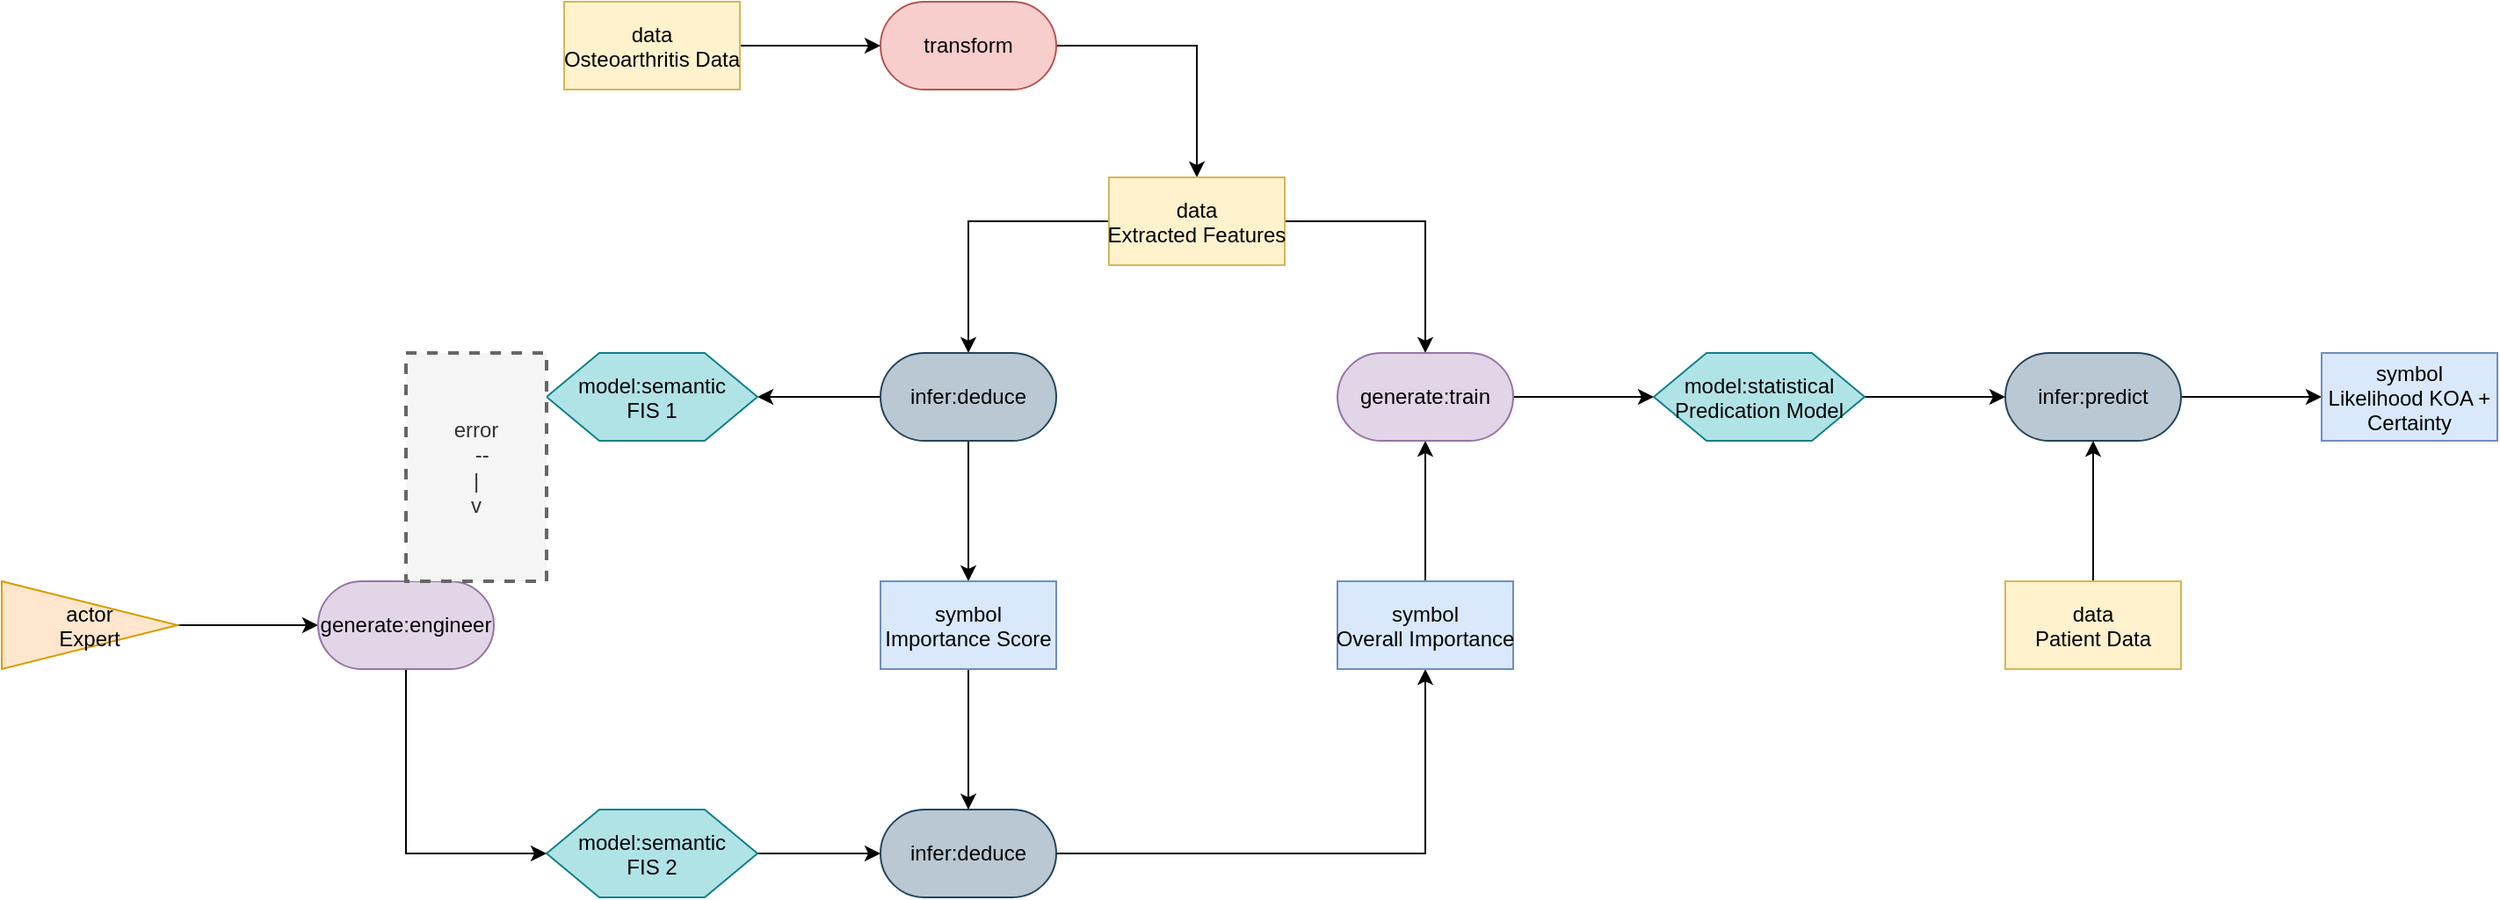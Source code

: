 <mxfile version="27.1.6" pages="2">
  <diagram name="Page-1" id="5jGwGDbIFmNdDlQWIyDG">
    <mxGraphModel dx="1572" dy="942" grid="1" gridSize="10" guides="1" tooltips="1" connect="1" arrows="1" fold="1" page="1" pageScale="1" pageWidth="3300" pageHeight="4681" math="0" shadow="0">
      <root>
        <mxCell id="0" />
        <mxCell id="1" parent="0" />
        <mxCell id="bAS_3HDvZGofkfSJnZUk-4" style="edgeStyle=orthogonalEdgeStyle;rounded=0;orthogonalLoop=1;jettySize=auto;html=1;exitX=1;exitY=0.5;exitDx=0;exitDy=0;entryX=0;entryY=0.5;entryDx=0;entryDy=0;" parent="1" source="bAS_3HDvZGofkfSJnZUk-2" target="bAS_3HDvZGofkfSJnZUk-3" edge="1">
          <mxGeometry relative="1" as="geometry" />
        </mxCell>
        <mxCell id="bAS_3HDvZGofkfSJnZUk-2" value="data&#xa;Osteoarthritis Data" style="rectangle;fillColor=#fff2cc;strokeColor=#d6b656;" parent="1" name="data" vertex="1">
          <mxGeometry x="540" y="270" width="100" height="50" as="geometry" />
        </mxCell>
        <mxCell id="bAS_3HDvZGofkfSJnZUk-6" style="edgeStyle=orthogonalEdgeStyle;rounded=0;orthogonalLoop=1;jettySize=auto;html=1;exitX=1;exitY=0.5;exitDx=0;exitDy=0;entryX=0.5;entryY=0;entryDx=0;entryDy=0;" parent="1" source="bAS_3HDvZGofkfSJnZUk-3" target="bAS_3HDvZGofkfSJnZUk-5" edge="1">
          <mxGeometry relative="1" as="geometry" />
        </mxCell>
        <mxCell id="bAS_3HDvZGofkfSJnZUk-3" value="transform" style="rounded=1;whiteSpace=wrap;html=1;arcSize=50;fillColor=#f8cecc;strokeColor=#b85450;" parent="1" name="transform" vertex="1">
          <mxGeometry x="720" y="270" width="100" height="50" as="geometry" />
        </mxCell>
        <mxCell id="bAS_3HDvZGofkfSJnZUk-8" style="edgeStyle=orthogonalEdgeStyle;rounded=0;orthogonalLoop=1;jettySize=auto;html=1;exitX=0;exitY=0.5;exitDx=0;exitDy=0;entryX=0.5;entryY=0;entryDx=0;entryDy=0;" parent="1" source="bAS_3HDvZGofkfSJnZUk-5" target="bAS_3HDvZGofkfSJnZUk-7" edge="1">
          <mxGeometry relative="1" as="geometry" />
        </mxCell>
        <mxCell id="bAS_3HDvZGofkfSJnZUk-28" style="edgeStyle=orthogonalEdgeStyle;rounded=0;orthogonalLoop=1;jettySize=auto;html=1;exitX=1;exitY=0.5;exitDx=0;exitDy=0;entryX=0.5;entryY=0;entryDx=0;entryDy=0;" parent="1" source="bAS_3HDvZGofkfSJnZUk-5" target="bAS_3HDvZGofkfSJnZUk-27" edge="1">
          <mxGeometry relative="1" as="geometry" />
        </mxCell>
        <mxCell id="bAS_3HDvZGofkfSJnZUk-5" value="data&#xa;Extracted Features" style="rectangle;fillColor=#fff2cc;strokeColor=#d6b656;" parent="1" name="data" vertex="1">
          <mxGeometry x="850" y="370" width="100" height="50" as="geometry" />
        </mxCell>
        <mxCell id="bAS_3HDvZGofkfSJnZUk-23" style="edgeStyle=orthogonalEdgeStyle;rounded=0;orthogonalLoop=1;jettySize=auto;html=1;exitX=0.5;exitY=1;exitDx=0;exitDy=0;entryX=0.5;entryY=0;entryDx=0;entryDy=0;" parent="1" source="bAS_3HDvZGofkfSJnZUk-7" target="bAS_3HDvZGofkfSJnZUk-22" edge="1">
          <mxGeometry relative="1" as="geometry" />
        </mxCell>
        <mxCell id="bAS_3HDvZGofkfSJnZUk-42" style="edgeStyle=orthogonalEdgeStyle;rounded=0;orthogonalLoop=1;jettySize=auto;html=1;exitX=0;exitY=0.5;exitDx=0;exitDy=0;entryX=1;entryY=0.5;entryDx=0;entryDy=0;" parent="1" source="bAS_3HDvZGofkfSJnZUk-7" target="bAS_3HDvZGofkfSJnZUk-9" edge="1">
          <mxGeometry relative="1" as="geometry" />
        </mxCell>
        <mxCell id="bAS_3HDvZGofkfSJnZUk-7" value="infer:deduce" style="rounded=1;whiteSpace=wrap;html=1;arcSize=50;fillColor=#bac8d3;strokeColor=#23445d;" parent="1" name="infer:deduce" vertex="1">
          <mxGeometry x="720" y="470" width="100" height="50" as="geometry" />
        </mxCell>
        <mxCell id="bAS_3HDvZGofkfSJnZUk-9" value="model:semantic&#xa;FIS 1" style="shape=hexagon;perimeter=hexagonPerimeter2;fillColor=#b0e3e6;strokeColor=#0e8088;" parent="1" name="model" vertex="1">
          <mxGeometry x="530" y="470" width="120" height="50" as="geometry" />
        </mxCell>
        <mxCell id="bAS_3HDvZGofkfSJnZUk-11" style="edgeStyle=orthogonalEdgeStyle;rounded=0;orthogonalLoop=1;jettySize=auto;html=1;exitX=1;exitY=0.5;exitDx=0;exitDy=0;entryX=0;entryY=0.5;entryDx=0;entryDy=0;" parent="1" source="bAS_3HDvZGofkfSJnZUk-12" target="bAS_3HDvZGofkfSJnZUk-14" edge="1">
          <mxGeometry relative="1" as="geometry" />
        </mxCell>
        <mxCell id="bAS_3HDvZGofkfSJnZUk-12" value="actor&#xa;Expert" style="triangle;fillColor=#ffe6cc;strokeColor=#d79b00;" parent="1" name="actor" vertex="1">
          <mxGeometry x="220" y="600" width="100" height="50" as="geometry" />
        </mxCell>
        <mxCell id="bAS_3HDvZGofkfSJnZUk-18" style="edgeStyle=orthogonalEdgeStyle;rounded=0;orthogonalLoop=1;jettySize=auto;html=1;exitX=0.5;exitY=1;exitDx=0;exitDy=0;entryX=0;entryY=0.5;entryDx=0;entryDy=0;" parent="1" source="bAS_3HDvZGofkfSJnZUk-14" target="bAS_3HDvZGofkfSJnZUk-15" edge="1">
          <mxGeometry relative="1" as="geometry" />
        </mxCell>
        <mxCell id="bAS_3HDvZGofkfSJnZUk-14" value="generate:engineer" style="rounded=1;whiteSpace=wrap;html=1;arcSize=50;fillColor=#e1d5e7;strokeColor=#9673a6;" parent="1" name="generate:engineer" vertex="1">
          <mxGeometry x="400" y="600" width="100" height="50" as="geometry" />
        </mxCell>
        <mxCell id="bAS_3HDvZGofkfSJnZUk-21" style="edgeStyle=orthogonalEdgeStyle;rounded=0;orthogonalLoop=1;jettySize=auto;html=1;exitX=1;exitY=0.5;exitDx=0;exitDy=0;entryX=0;entryY=0.5;entryDx=0;entryDy=0;" parent="1" source="bAS_3HDvZGofkfSJnZUk-15" target="bAS_3HDvZGofkfSJnZUk-20" edge="1">
          <mxGeometry relative="1" as="geometry" />
        </mxCell>
        <mxCell id="bAS_3HDvZGofkfSJnZUk-15" value="model:semantic&#xa;FIS 2" style="shape=hexagon;perimeter=hexagonPerimeter2;fillColor=#b0e3e6;strokeColor=#0e8088;" parent="1" name="model" vertex="1">
          <mxGeometry x="530" y="730" width="120" height="50" as="geometry" />
        </mxCell>
        <mxCell id="bAS_3HDvZGofkfSJnZUk-19" value="&lt;div&gt;error&lt;/div&gt;&lt;div&gt;&amp;nbsp; --&lt;/div&gt;&lt;div&gt;|&lt;/div&gt;&lt;div&gt;v&lt;/div&gt;" style="text;html=1;align=center;verticalAlign=middle;whiteSpace=wrap;rounded=0;dashed=1;fillColor=#f5f5f5;fontColor=#333333;strokeColor=#666666;strokeWidth=2;" parent="1" name="text" vertex="1">
          <mxGeometry x="450" y="470" width="80" height="130" as="geometry" />
        </mxCell>
        <mxCell id="bAS_3HDvZGofkfSJnZUk-26" style="edgeStyle=orthogonalEdgeStyle;rounded=0;orthogonalLoop=1;jettySize=auto;html=1;exitX=1;exitY=0.5;exitDx=0;exitDy=0;entryX=0.5;entryY=1;entryDx=0;entryDy=0;" parent="1" source="bAS_3HDvZGofkfSJnZUk-20" target="bAS_3HDvZGofkfSJnZUk-25" edge="1">
          <mxGeometry relative="1" as="geometry" />
        </mxCell>
        <mxCell id="bAS_3HDvZGofkfSJnZUk-20" value="infer:deduce" style="rounded=1;whiteSpace=wrap;html=1;arcSize=50;fillColor=#bac8d3;strokeColor=#23445d;" parent="1" name="infer:deduce" vertex="1">
          <mxGeometry x="720" y="730" width="100" height="50" as="geometry" />
        </mxCell>
        <mxCell id="bAS_3HDvZGofkfSJnZUk-24" style="edgeStyle=orthogonalEdgeStyle;rounded=0;orthogonalLoop=1;jettySize=auto;html=1;exitX=0.5;exitY=1;exitDx=0;exitDy=0;entryX=0.5;entryY=0;entryDx=0;entryDy=0;" parent="1" source="bAS_3HDvZGofkfSJnZUk-22" target="bAS_3HDvZGofkfSJnZUk-20" edge="1">
          <mxGeometry relative="1" as="geometry" />
        </mxCell>
        <mxCell id="bAS_3HDvZGofkfSJnZUk-22" value="symbol&#xa;Importance Score" style="rectangle;fillColor=#dae8fc;strokeColor=#6c8ebf;" parent="1" name="symbol" vertex="1">
          <mxGeometry x="720" y="600" width="100" height="50" as="geometry" />
        </mxCell>
        <mxCell id="bAS_3HDvZGofkfSJnZUk-29" style="edgeStyle=orthogonalEdgeStyle;rounded=0;orthogonalLoop=1;jettySize=auto;html=1;exitX=0.5;exitY=0;exitDx=0;exitDy=0;entryX=0.5;entryY=1;entryDx=0;entryDy=0;" parent="1" source="bAS_3HDvZGofkfSJnZUk-25" target="bAS_3HDvZGofkfSJnZUk-27" edge="1">
          <mxGeometry relative="1" as="geometry" />
        </mxCell>
        <mxCell id="bAS_3HDvZGofkfSJnZUk-25" value="symbol&#xa;Overall Importance" style="rectangle;fillColor=#dae8fc;strokeColor=#6c8ebf;" parent="1" name="symbol" vertex="1">
          <mxGeometry x="980" y="600" width="100" height="50" as="geometry" />
        </mxCell>
        <mxCell id="bAS_3HDvZGofkfSJnZUk-31" style="edgeStyle=orthogonalEdgeStyle;rounded=0;orthogonalLoop=1;jettySize=auto;html=1;exitX=1;exitY=0.5;exitDx=0;exitDy=0;entryX=0;entryY=0.5;entryDx=0;entryDy=0;" parent="1" source="bAS_3HDvZGofkfSJnZUk-27" target="bAS_3HDvZGofkfSJnZUk-30" edge="1">
          <mxGeometry relative="1" as="geometry" />
        </mxCell>
        <mxCell id="bAS_3HDvZGofkfSJnZUk-27" value="generate:train" style="rounded=1;whiteSpace=wrap;html=1;arcSize=50;fillColor=#e1d5e7;strokeColor=#9673a6;" parent="1" name="generate:train" vertex="1">
          <mxGeometry x="980" y="470" width="100" height="50" as="geometry" />
        </mxCell>
        <mxCell id="bAS_3HDvZGofkfSJnZUk-34" style="edgeStyle=orthogonalEdgeStyle;rounded=0;orthogonalLoop=1;jettySize=auto;html=1;exitX=1;exitY=0.5;exitDx=0;exitDy=0;entryX=0;entryY=0.5;entryDx=0;entryDy=0;" parent="1" source="bAS_3HDvZGofkfSJnZUk-30" target="bAS_3HDvZGofkfSJnZUk-33" edge="1">
          <mxGeometry relative="1" as="geometry" />
        </mxCell>
        <mxCell id="bAS_3HDvZGofkfSJnZUk-30" value="model:statistical&#xa;Predication Model" style="shape=hexagon;perimeter=hexagonPerimeter2;fillColor=#b0e3e6;strokeColor=#0e8088;" parent="1" name="model" vertex="1">
          <mxGeometry x="1160" y="470" width="120" height="50" as="geometry" />
        </mxCell>
        <mxCell id="bAS_3HDvZGofkfSJnZUk-38" style="edgeStyle=orthogonalEdgeStyle;rounded=0;orthogonalLoop=1;jettySize=auto;html=1;exitX=1;exitY=0.5;exitDx=0;exitDy=0;entryX=0;entryY=0.5;entryDx=0;entryDy=0;" parent="1" source="bAS_3HDvZGofkfSJnZUk-33" target="bAS_3HDvZGofkfSJnZUk-37" edge="1">
          <mxGeometry relative="1" as="geometry" />
        </mxCell>
        <mxCell id="bAS_3HDvZGofkfSJnZUk-33" value="infer:predict" style="rounded=1;whiteSpace=wrap;html=1;arcSize=50;fillColor=#bac8d3;strokeColor=#23445d;" parent="1" name="infer:deduce" vertex="1">
          <mxGeometry x="1360" y="470" width="100" height="50" as="geometry" />
        </mxCell>
        <mxCell id="bAS_3HDvZGofkfSJnZUk-36" style="edgeStyle=orthogonalEdgeStyle;rounded=0;orthogonalLoop=1;jettySize=auto;html=1;entryX=0.5;entryY=1;entryDx=0;entryDy=0;" parent="1" source="bAS_3HDvZGofkfSJnZUk-35" target="bAS_3HDvZGofkfSJnZUk-33" edge="1">
          <mxGeometry relative="1" as="geometry" />
        </mxCell>
        <mxCell id="bAS_3HDvZGofkfSJnZUk-35" value="data&#xa;Patient Data" style="rectangle;fillColor=#fff2cc;strokeColor=#d6b656;" parent="1" name="data" vertex="1">
          <mxGeometry x="1360" y="600" width="100" height="50" as="geometry" />
        </mxCell>
        <mxCell id="bAS_3HDvZGofkfSJnZUk-37" value="symbol&#xa;Likelihood KOA +&#xa;Certainty" style="rectangle;fillColor=#dae8fc;strokeColor=#6c8ebf;" parent="1" name="symbol" vertex="1">
          <mxGeometry x="1540" y="470" width="100" height="50" as="geometry" />
        </mxCell>
      </root>
    </mxGraphModel>
  </diagram>
  <diagram name="Copy of Page-1" id="dlaTbl82kOuopzNczjID">
    <mxGraphModel dx="1572" dy="942" grid="1" gridSize="10" guides="1" tooltips="1" connect="1" arrows="1" fold="1" page="1" pageScale="1" pageWidth="3300" pageHeight="4681" math="0" shadow="0">
      <root>
        <mxCell id="TZSP8b-ihVTqNLgEtOzy-0" />
        <mxCell id="TZSP8b-ihVTqNLgEtOzy-1" parent="TZSP8b-ihVTqNLgEtOzy-0" />
        <mxCell id="TZSP8b-ihVTqNLgEtOzy-2" value="&lt;div&gt;&lt;br&gt;&lt;/div&gt;&lt;div&gt;&lt;br&gt;&lt;/div&gt;" style="edgeStyle=orthogonalEdgeStyle;rounded=0;orthogonalLoop=1;jettySize=auto;html=1;exitX=1;exitY=0.5;exitDx=0;exitDy=0;entryX=0;entryY=0.5;entryDx=0;entryDy=0;" parent="TZSP8b-ihVTqNLgEtOzy-1" source="TZSP8b-ihVTqNLgEtOzy-3" target="TZSP8b-ihVTqNLgEtOzy-5" edge="1">
          <mxGeometry relative="1" as="geometry" />
        </mxCell>
        <mxCell id="TZSP8b-ihVTqNLgEtOzy-3" value="data&#xa;Osteoarthritis Data" style="rectangle;fillColor=#fff2cc;strokeColor=#d6b656;" parent="TZSP8b-ihVTqNLgEtOzy-1" name="data" vertex="1">
          <mxGeometry x="540" y="270" width="100" height="50" as="geometry" />
        </mxCell>
        <mxCell id="TZSP8b-ihVTqNLgEtOzy-4" style="edgeStyle=orthogonalEdgeStyle;rounded=0;orthogonalLoop=1;jettySize=auto;html=1;exitX=1;exitY=0.5;exitDx=0;exitDy=0;entryX=0.5;entryY=0;entryDx=0;entryDy=0;" parent="TZSP8b-ihVTqNLgEtOzy-1" source="TZSP8b-ihVTqNLgEtOzy-5" target="TZSP8b-ihVTqNLgEtOzy-8" edge="1">
          <mxGeometry relative="1" as="geometry" />
        </mxCell>
        <mxCell id="TZSP8b-ihVTqNLgEtOzy-5" value="transform" style="rounded=1;whiteSpace=wrap;html=1;arcSize=50;fillColor=#f8cecc;strokeColor=#b85450;" parent="TZSP8b-ihVTqNLgEtOzy-1" name="transform" vertex="1">
          <mxGeometry x="720" y="270" width="100" height="50" as="geometry" />
        </mxCell>
        <mxCell id="TZSP8b-ihVTqNLgEtOzy-6" style="edgeStyle=orthogonalEdgeStyle;rounded=0;orthogonalLoop=1;jettySize=auto;html=1;exitX=0;exitY=0.5;exitDx=0;exitDy=0;entryX=0.5;entryY=0;entryDx=0;entryDy=0;" parent="TZSP8b-ihVTqNLgEtOzy-1" source="TZSP8b-ihVTqNLgEtOzy-8" target="TZSP8b-ihVTqNLgEtOzy-11" edge="1">
          <mxGeometry relative="1" as="geometry" />
        </mxCell>
        <mxCell id="TZSP8b-ihVTqNLgEtOzy-7" style="edgeStyle=orthogonalEdgeStyle;rounded=0;orthogonalLoop=1;jettySize=auto;html=1;exitX=1;exitY=0.5;exitDx=0;exitDy=0;entryX=0.5;entryY=0;entryDx=0;entryDy=0;" parent="TZSP8b-ihVTqNLgEtOzy-1" source="TZSP8b-ihVTqNLgEtOzy-8" target="TZSP8b-ihVTqNLgEtOzy-27" edge="1">
          <mxGeometry relative="1" as="geometry" />
        </mxCell>
        <mxCell id="TZSP8b-ihVTqNLgEtOzy-8" value="data&#xa;Extracted Features" style="rectangle;fillColor=#fff2cc;strokeColor=#d6b656;" parent="TZSP8b-ihVTqNLgEtOzy-1" name="data" vertex="1">
          <mxGeometry x="850" y="370" width="100" height="50" as="geometry" />
        </mxCell>
        <mxCell id="TZSP8b-ihVTqNLgEtOzy-9" style="edgeStyle=orthogonalEdgeStyle;rounded=0;orthogonalLoop=1;jettySize=auto;html=1;exitX=0.5;exitY=1;exitDx=0;exitDy=0;entryX=0.5;entryY=0;entryDx=0;entryDy=0;" parent="TZSP8b-ihVTqNLgEtOzy-1" source="TZSP8b-ihVTqNLgEtOzy-11" target="TZSP8b-ihVTqNLgEtOzy-23" edge="1">
          <mxGeometry relative="1" as="geometry" />
        </mxCell>
        <mxCell id="TZSP8b-ihVTqNLgEtOzy-10" style="edgeStyle=orthogonalEdgeStyle;rounded=0;orthogonalLoop=1;jettySize=auto;html=1;exitX=0;exitY=0.5;exitDx=0;exitDy=0;entryX=1;entryY=0.5;entryDx=0;entryDy=0;" parent="TZSP8b-ihVTqNLgEtOzy-1" source="TZSP8b-ihVTqNLgEtOzy-11" target="TZSP8b-ihVTqNLgEtOzy-12" edge="1">
          <mxGeometry relative="1" as="geometry" />
        </mxCell>
        <mxCell id="TZSP8b-ihVTqNLgEtOzy-11" value="infer:deduce" style="rounded=1;whiteSpace=wrap;html=1;arcSize=50;fillColor=#bac8d3;strokeColor=#23445d;" parent="TZSP8b-ihVTqNLgEtOzy-1" name="infer:deduce" vertex="1">
          <mxGeometry x="720" y="470" width="100" height="50" as="geometry" />
        </mxCell>
        <mxCell id="0OjSSOfMhUTgFPpcxS4i-0" style="edgeStyle=orthogonalEdgeStyle;rounded=0;orthogonalLoop=1;jettySize=auto;html=1;exitX=0;exitY=0.5;exitDx=0;exitDy=0;entryX=0.5;entryY=0;entryDx=0;entryDy=0;" edge="1" parent="TZSP8b-ihVTqNLgEtOzy-1" source="TZSP8b-ihVTqNLgEtOzy-12" target="TZSP8b-ihVTqNLgEtOzy-16">
          <mxGeometry relative="1" as="geometry" />
        </mxCell>
        <mxCell id="TZSP8b-ihVTqNLgEtOzy-12" value="model:semantic&#xa;FIS 1" style="shape=hexagon;perimeter=hexagonPerimeter2;fillColor=#b0e3e6;strokeColor=#0e8088;" parent="TZSP8b-ihVTqNLgEtOzy-1" name="model" vertex="1">
          <mxGeometry x="530" y="470" width="120" height="50" as="geometry" />
        </mxCell>
        <mxCell id="TZSP8b-ihVTqNLgEtOzy-13" style="edgeStyle=orthogonalEdgeStyle;rounded=0;orthogonalLoop=1;jettySize=auto;html=1;exitX=1;exitY=0.5;exitDx=0;exitDy=0;entryX=0;entryY=0.5;entryDx=0;entryDy=0;" parent="TZSP8b-ihVTqNLgEtOzy-1" source="TZSP8b-ihVTqNLgEtOzy-14" target="TZSP8b-ihVTqNLgEtOzy-16" edge="1">
          <mxGeometry relative="1" as="geometry" />
        </mxCell>
        <mxCell id="TZSP8b-ihVTqNLgEtOzy-14" value="actor&#xa;Expert" style="triangle;fillColor=#ffe6cc;strokeColor=#d79b00;" parent="TZSP8b-ihVTqNLgEtOzy-1" name="actor" vertex="1">
          <mxGeometry x="220" y="600" width="100" height="50" as="geometry" />
        </mxCell>
        <mxCell id="TZSP8b-ihVTqNLgEtOzy-15" style="edgeStyle=orthogonalEdgeStyle;rounded=0;orthogonalLoop=1;jettySize=auto;html=1;exitX=0.5;exitY=1;exitDx=0;exitDy=0;entryX=0;entryY=0.5;entryDx=0;entryDy=0;" parent="TZSP8b-ihVTqNLgEtOzy-1" source="TZSP8b-ihVTqNLgEtOzy-16" target="TZSP8b-ihVTqNLgEtOzy-18" edge="1">
          <mxGeometry relative="1" as="geometry" />
        </mxCell>
        <mxCell id="TZSP8b-ihVTqNLgEtOzy-16" value="generate:engineer" style="rounded=1;whiteSpace=wrap;html=1;arcSize=50;fillColor=#e1d5e7;strokeColor=#9673a6;" parent="TZSP8b-ihVTqNLgEtOzy-1" name="generate:engineer" vertex="1">
          <mxGeometry x="400" y="600" width="100" height="50" as="geometry" />
        </mxCell>
        <mxCell id="TZSP8b-ihVTqNLgEtOzy-17" style="edgeStyle=orthogonalEdgeStyle;rounded=0;orthogonalLoop=1;jettySize=auto;html=1;exitX=1;exitY=0.5;exitDx=0;exitDy=0;entryX=0;entryY=0.5;entryDx=0;entryDy=0;" parent="TZSP8b-ihVTqNLgEtOzy-1" source="TZSP8b-ihVTqNLgEtOzy-18" target="TZSP8b-ihVTqNLgEtOzy-21" edge="1">
          <mxGeometry relative="1" as="geometry" />
        </mxCell>
        <mxCell id="TZSP8b-ihVTqNLgEtOzy-18" value="model:semantic&#xa;FIS 2" style="shape=hexagon;perimeter=hexagonPerimeter2;fillColor=#b0e3e6;strokeColor=#0e8088;" parent="TZSP8b-ihVTqNLgEtOzy-1" name="model" vertex="1">
          <mxGeometry x="530" y="730" width="120" height="50" as="geometry" />
        </mxCell>
        <mxCell id="TZSP8b-ihVTqNLgEtOzy-20" style="edgeStyle=orthogonalEdgeStyle;rounded=0;orthogonalLoop=1;jettySize=auto;html=1;exitX=1;exitY=0.5;exitDx=0;exitDy=0;entryX=0.5;entryY=1;entryDx=0;entryDy=0;" parent="TZSP8b-ihVTqNLgEtOzy-1" source="TZSP8b-ihVTqNLgEtOzy-21" target="TZSP8b-ihVTqNLgEtOzy-25" edge="1">
          <mxGeometry relative="1" as="geometry" />
        </mxCell>
        <mxCell id="TZSP8b-ihVTqNLgEtOzy-21" value="infer:deduce" style="rounded=1;whiteSpace=wrap;html=1;arcSize=50;fillColor=#bac8d3;strokeColor=#23445d;" parent="TZSP8b-ihVTqNLgEtOzy-1" name="infer:deduce" vertex="1">
          <mxGeometry x="720" y="730" width="100" height="50" as="geometry" />
        </mxCell>
        <mxCell id="TZSP8b-ihVTqNLgEtOzy-22" style="edgeStyle=orthogonalEdgeStyle;rounded=0;orthogonalLoop=1;jettySize=auto;html=1;exitX=0.5;exitY=1;exitDx=0;exitDy=0;entryX=0.5;entryY=0;entryDx=0;entryDy=0;" parent="TZSP8b-ihVTqNLgEtOzy-1" source="TZSP8b-ihVTqNLgEtOzy-23" target="TZSP8b-ihVTqNLgEtOzy-21" edge="1">
          <mxGeometry relative="1" as="geometry" />
        </mxCell>
        <mxCell id="TZSP8b-ihVTqNLgEtOzy-23" value="symbol&#xa;Importance Score" style="rectangle;fillColor=#dae8fc;strokeColor=#6c8ebf;" parent="TZSP8b-ihVTqNLgEtOzy-1" name="symbol" vertex="1">
          <mxGeometry x="720" y="600" width="100" height="50" as="geometry" />
        </mxCell>
        <mxCell id="TZSP8b-ihVTqNLgEtOzy-24" style="edgeStyle=orthogonalEdgeStyle;rounded=0;orthogonalLoop=1;jettySize=auto;html=1;exitX=0.5;exitY=0;exitDx=0;exitDy=0;entryX=0.5;entryY=1;entryDx=0;entryDy=0;" parent="TZSP8b-ihVTqNLgEtOzy-1" source="TZSP8b-ihVTqNLgEtOzy-25" target="TZSP8b-ihVTqNLgEtOzy-27" edge="1">
          <mxGeometry relative="1" as="geometry" />
        </mxCell>
        <mxCell id="TZSP8b-ihVTqNLgEtOzy-25" value="symbol&#xa;Overall Importance" style="rectangle;fillColor=#dae8fc;strokeColor=#6c8ebf;" parent="TZSP8b-ihVTqNLgEtOzy-1" name="symbol" vertex="1">
          <mxGeometry x="980" y="600" width="100" height="50" as="geometry" />
        </mxCell>
        <mxCell id="TZSP8b-ihVTqNLgEtOzy-26" style="edgeStyle=orthogonalEdgeStyle;rounded=0;orthogonalLoop=1;jettySize=auto;html=1;exitX=1;exitY=0.5;exitDx=0;exitDy=0;entryX=0;entryY=0.5;entryDx=0;entryDy=0;" parent="TZSP8b-ihVTqNLgEtOzy-1" source="TZSP8b-ihVTqNLgEtOzy-27" target="TZSP8b-ihVTqNLgEtOzy-29" edge="1">
          <mxGeometry relative="1" as="geometry" />
        </mxCell>
        <mxCell id="TZSP8b-ihVTqNLgEtOzy-27" value="generate:train" style="rounded=1;whiteSpace=wrap;html=1;arcSize=50;fillColor=#e1d5e7;strokeColor=#9673a6;" parent="TZSP8b-ihVTqNLgEtOzy-1" name="generate:train" vertex="1">
          <mxGeometry x="980" y="470" width="100" height="50" as="geometry" />
        </mxCell>
        <mxCell id="TZSP8b-ihVTqNLgEtOzy-28" style="edgeStyle=orthogonalEdgeStyle;rounded=0;orthogonalLoop=1;jettySize=auto;html=1;exitX=1;exitY=0.5;exitDx=0;exitDy=0;entryX=0;entryY=0.5;entryDx=0;entryDy=0;" parent="TZSP8b-ihVTqNLgEtOzy-1" source="TZSP8b-ihVTqNLgEtOzy-29" target="TZSP8b-ihVTqNLgEtOzy-31" edge="1">
          <mxGeometry relative="1" as="geometry" />
        </mxCell>
        <mxCell id="TZSP8b-ihVTqNLgEtOzy-29" value="model:statistical&#xa;Predication Model" style="shape=hexagon;perimeter=hexagonPerimeter2;fillColor=#b0e3e6;strokeColor=#0e8088;" parent="TZSP8b-ihVTqNLgEtOzy-1" name="model" vertex="1">
          <mxGeometry x="1160" y="470" width="120" height="50" as="geometry" />
        </mxCell>
        <mxCell id="TZSP8b-ihVTqNLgEtOzy-30" style="edgeStyle=orthogonalEdgeStyle;rounded=0;orthogonalLoop=1;jettySize=auto;html=1;exitX=1;exitY=0.5;exitDx=0;exitDy=0;entryX=0;entryY=0.5;entryDx=0;entryDy=0;" parent="TZSP8b-ihVTqNLgEtOzy-1" source="TZSP8b-ihVTqNLgEtOzy-31" target="TZSP8b-ihVTqNLgEtOzy-34" edge="1">
          <mxGeometry relative="1" as="geometry" />
        </mxCell>
        <mxCell id="TZSP8b-ihVTqNLgEtOzy-31" value="infer:predict" style="rounded=1;whiteSpace=wrap;html=1;arcSize=50;fillColor=#bac8d3;strokeColor=#23445d;" parent="TZSP8b-ihVTqNLgEtOzy-1" name="infer:deduce" vertex="1">
          <mxGeometry x="1360" y="470" width="100" height="50" as="geometry" />
        </mxCell>
        <mxCell id="TZSP8b-ihVTqNLgEtOzy-32" style="edgeStyle=orthogonalEdgeStyle;rounded=0;orthogonalLoop=1;jettySize=auto;html=1;entryX=0.5;entryY=1;entryDx=0;entryDy=0;" parent="TZSP8b-ihVTqNLgEtOzy-1" source="TZSP8b-ihVTqNLgEtOzy-33" target="TZSP8b-ihVTqNLgEtOzy-31" edge="1">
          <mxGeometry relative="1" as="geometry" />
        </mxCell>
        <mxCell id="TZSP8b-ihVTqNLgEtOzy-33" value="data&#xa;Patient Data" style="rectangle;fillColor=#fff2cc;strokeColor=#d6b656;" parent="TZSP8b-ihVTqNLgEtOzy-1" name="data" vertex="1">
          <mxGeometry x="1360" y="600" width="100" height="50" as="geometry" />
        </mxCell>
        <mxCell id="TZSP8b-ihVTqNLgEtOzy-34" value="symbol&#xa;Likelihood KOA +&#xa;Certainty" style="rectangle;fillColor=#dae8fc;strokeColor=#6c8ebf;" parent="TZSP8b-ihVTqNLgEtOzy-1" name="symbol" vertex="1">
          <mxGeometry x="1540" y="470" width="100" height="50" as="geometry" />
        </mxCell>
      </root>
    </mxGraphModel>
  </diagram>
</mxfile>
